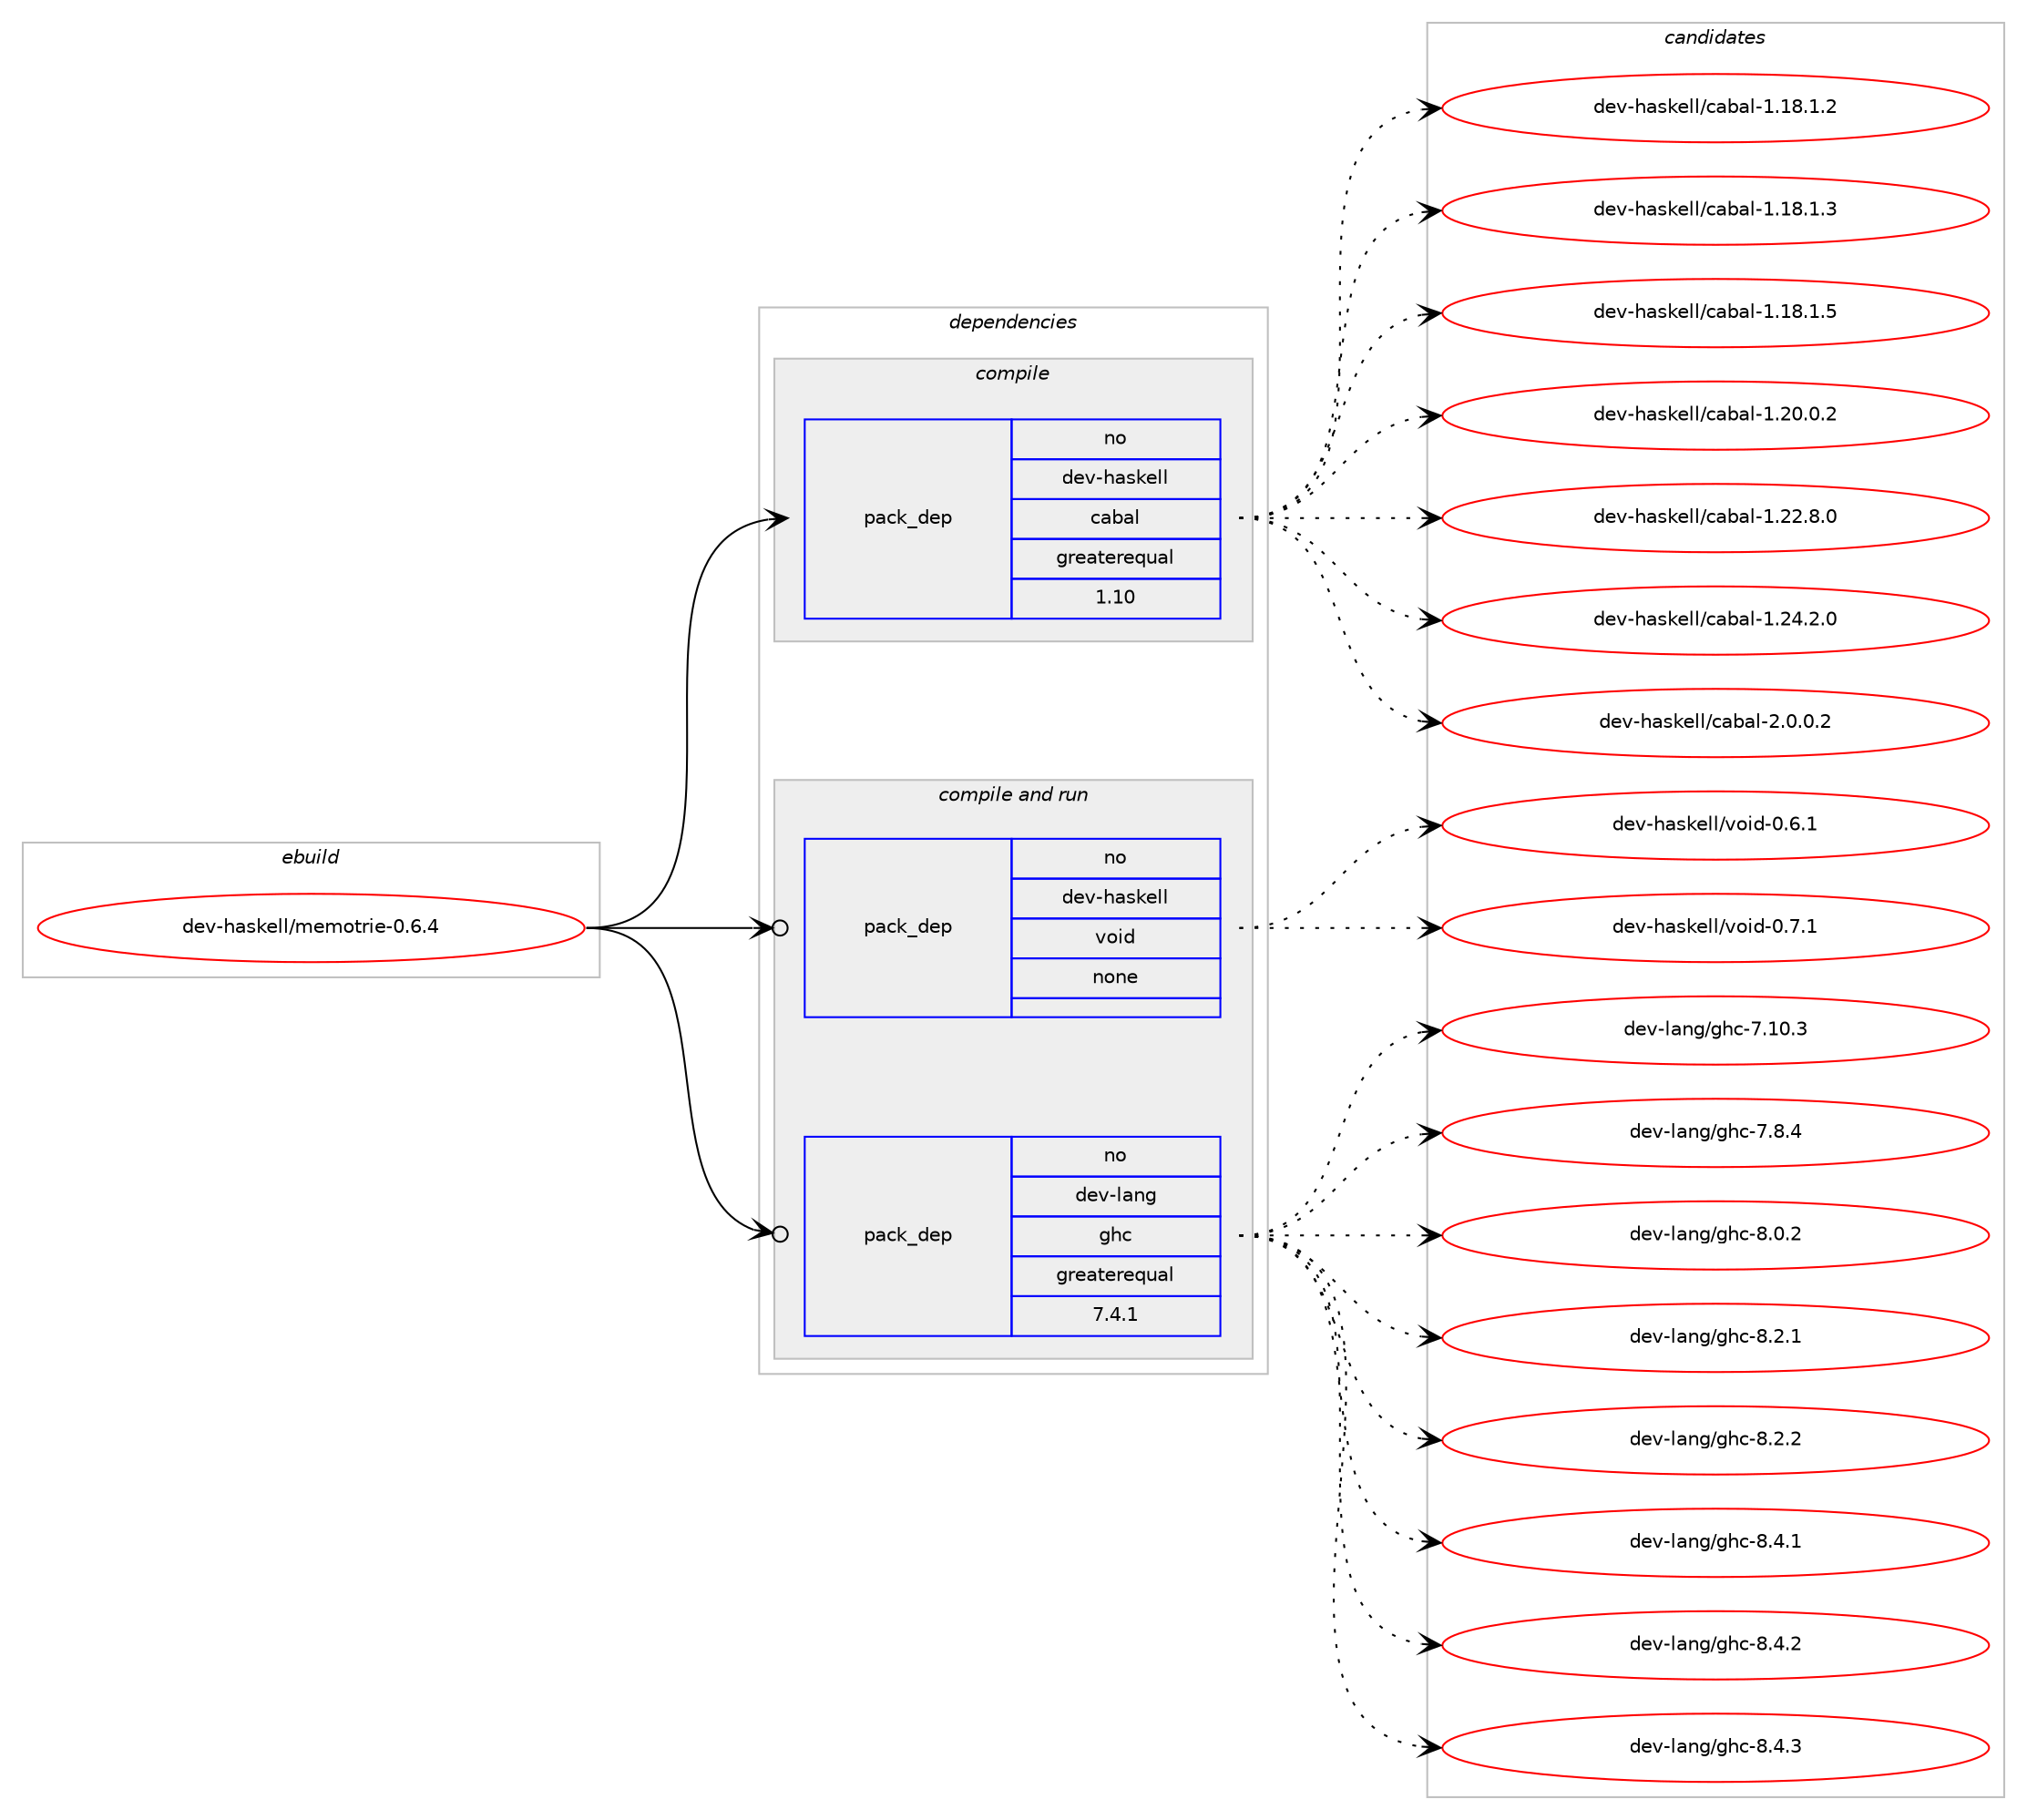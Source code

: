 digraph prolog {

# *************
# Graph options
# *************

newrank=true;
concentrate=true;
compound=true;
graph [rankdir=LR,fontname=Helvetica,fontsize=10,ranksep=1.5];#, ranksep=2.5, nodesep=0.2];
edge  [arrowhead=vee];
node  [fontname=Helvetica,fontsize=10];

# **********
# The ebuild
# **********

subgraph cluster_leftcol {
color=gray;
rank=same;
label=<<i>ebuild</i>>;
id [label="dev-haskell/memotrie-0.6.4", color=red, width=4, href="../dev-haskell/memotrie-0.6.4.svg"];
}

# ****************
# The dependencies
# ****************

subgraph cluster_midcol {
color=gray;
label=<<i>dependencies</i>>;
subgraph cluster_compile {
fillcolor="#eeeeee";
style=filled;
label=<<i>compile</i>>;
subgraph pack956540 {
dependency1338900 [label=<<TABLE BORDER="0" CELLBORDER="1" CELLSPACING="0" CELLPADDING="4" WIDTH="220"><TR><TD ROWSPAN="6" CELLPADDING="30">pack_dep</TD></TR><TR><TD WIDTH="110">no</TD></TR><TR><TD>dev-haskell</TD></TR><TR><TD>cabal</TD></TR><TR><TD>greaterequal</TD></TR><TR><TD>1.10</TD></TR></TABLE>>, shape=none, color=blue];
}
id:e -> dependency1338900:w [weight=20,style="solid",arrowhead="vee"];
}
subgraph cluster_compileandrun {
fillcolor="#eeeeee";
style=filled;
label=<<i>compile and run</i>>;
subgraph pack956541 {
dependency1338901 [label=<<TABLE BORDER="0" CELLBORDER="1" CELLSPACING="0" CELLPADDING="4" WIDTH="220"><TR><TD ROWSPAN="6" CELLPADDING="30">pack_dep</TD></TR><TR><TD WIDTH="110">no</TD></TR><TR><TD>dev-haskell</TD></TR><TR><TD>void</TD></TR><TR><TD>none</TD></TR><TR><TD></TD></TR></TABLE>>, shape=none, color=blue];
}
id:e -> dependency1338901:w [weight=20,style="solid",arrowhead="odotvee"];
subgraph pack956542 {
dependency1338902 [label=<<TABLE BORDER="0" CELLBORDER="1" CELLSPACING="0" CELLPADDING="4" WIDTH="220"><TR><TD ROWSPAN="6" CELLPADDING="30">pack_dep</TD></TR><TR><TD WIDTH="110">no</TD></TR><TR><TD>dev-lang</TD></TR><TR><TD>ghc</TD></TR><TR><TD>greaterequal</TD></TR><TR><TD>7.4.1</TD></TR></TABLE>>, shape=none, color=blue];
}
id:e -> dependency1338902:w [weight=20,style="solid",arrowhead="odotvee"];
}
subgraph cluster_run {
fillcolor="#eeeeee";
style=filled;
label=<<i>run</i>>;
}
}

# **************
# The candidates
# **************

subgraph cluster_choices {
rank=same;
color=gray;
label=<<i>candidates</i>>;

subgraph choice956540 {
color=black;
nodesep=1;
choice10010111845104971151071011081084799979897108454946495646494650 [label="dev-haskell/cabal-1.18.1.2", color=red, width=4,href="../dev-haskell/cabal-1.18.1.2.svg"];
choice10010111845104971151071011081084799979897108454946495646494651 [label="dev-haskell/cabal-1.18.1.3", color=red, width=4,href="../dev-haskell/cabal-1.18.1.3.svg"];
choice10010111845104971151071011081084799979897108454946495646494653 [label="dev-haskell/cabal-1.18.1.5", color=red, width=4,href="../dev-haskell/cabal-1.18.1.5.svg"];
choice10010111845104971151071011081084799979897108454946504846484650 [label="dev-haskell/cabal-1.20.0.2", color=red, width=4,href="../dev-haskell/cabal-1.20.0.2.svg"];
choice10010111845104971151071011081084799979897108454946505046564648 [label="dev-haskell/cabal-1.22.8.0", color=red, width=4,href="../dev-haskell/cabal-1.22.8.0.svg"];
choice10010111845104971151071011081084799979897108454946505246504648 [label="dev-haskell/cabal-1.24.2.0", color=red, width=4,href="../dev-haskell/cabal-1.24.2.0.svg"];
choice100101118451049711510710110810847999798971084550464846484650 [label="dev-haskell/cabal-2.0.0.2", color=red, width=4,href="../dev-haskell/cabal-2.0.0.2.svg"];
dependency1338900:e -> choice10010111845104971151071011081084799979897108454946495646494650:w [style=dotted,weight="100"];
dependency1338900:e -> choice10010111845104971151071011081084799979897108454946495646494651:w [style=dotted,weight="100"];
dependency1338900:e -> choice10010111845104971151071011081084799979897108454946495646494653:w [style=dotted,weight="100"];
dependency1338900:e -> choice10010111845104971151071011081084799979897108454946504846484650:w [style=dotted,weight="100"];
dependency1338900:e -> choice10010111845104971151071011081084799979897108454946505046564648:w [style=dotted,weight="100"];
dependency1338900:e -> choice10010111845104971151071011081084799979897108454946505246504648:w [style=dotted,weight="100"];
dependency1338900:e -> choice100101118451049711510710110810847999798971084550464846484650:w [style=dotted,weight="100"];
}
subgraph choice956541 {
color=black;
nodesep=1;
choice100101118451049711510710110810847118111105100454846544649 [label="dev-haskell/void-0.6.1", color=red, width=4,href="../dev-haskell/void-0.6.1.svg"];
choice100101118451049711510710110810847118111105100454846554649 [label="dev-haskell/void-0.7.1", color=red, width=4,href="../dev-haskell/void-0.7.1.svg"];
dependency1338901:e -> choice100101118451049711510710110810847118111105100454846544649:w [style=dotted,weight="100"];
dependency1338901:e -> choice100101118451049711510710110810847118111105100454846554649:w [style=dotted,weight="100"];
}
subgraph choice956542 {
color=black;
nodesep=1;
choice1001011184510897110103471031049945554649484651 [label="dev-lang/ghc-7.10.3", color=red, width=4,href="../dev-lang/ghc-7.10.3.svg"];
choice10010111845108971101034710310499455546564652 [label="dev-lang/ghc-7.8.4", color=red, width=4,href="../dev-lang/ghc-7.8.4.svg"];
choice10010111845108971101034710310499455646484650 [label="dev-lang/ghc-8.0.2", color=red, width=4,href="../dev-lang/ghc-8.0.2.svg"];
choice10010111845108971101034710310499455646504649 [label="dev-lang/ghc-8.2.1", color=red, width=4,href="../dev-lang/ghc-8.2.1.svg"];
choice10010111845108971101034710310499455646504650 [label="dev-lang/ghc-8.2.2", color=red, width=4,href="../dev-lang/ghc-8.2.2.svg"];
choice10010111845108971101034710310499455646524649 [label="dev-lang/ghc-8.4.1", color=red, width=4,href="../dev-lang/ghc-8.4.1.svg"];
choice10010111845108971101034710310499455646524650 [label="dev-lang/ghc-8.4.2", color=red, width=4,href="../dev-lang/ghc-8.4.2.svg"];
choice10010111845108971101034710310499455646524651 [label="dev-lang/ghc-8.4.3", color=red, width=4,href="../dev-lang/ghc-8.4.3.svg"];
dependency1338902:e -> choice1001011184510897110103471031049945554649484651:w [style=dotted,weight="100"];
dependency1338902:e -> choice10010111845108971101034710310499455546564652:w [style=dotted,weight="100"];
dependency1338902:e -> choice10010111845108971101034710310499455646484650:w [style=dotted,weight="100"];
dependency1338902:e -> choice10010111845108971101034710310499455646504649:w [style=dotted,weight="100"];
dependency1338902:e -> choice10010111845108971101034710310499455646504650:w [style=dotted,weight="100"];
dependency1338902:e -> choice10010111845108971101034710310499455646524649:w [style=dotted,weight="100"];
dependency1338902:e -> choice10010111845108971101034710310499455646524650:w [style=dotted,weight="100"];
dependency1338902:e -> choice10010111845108971101034710310499455646524651:w [style=dotted,weight="100"];
}
}

}
